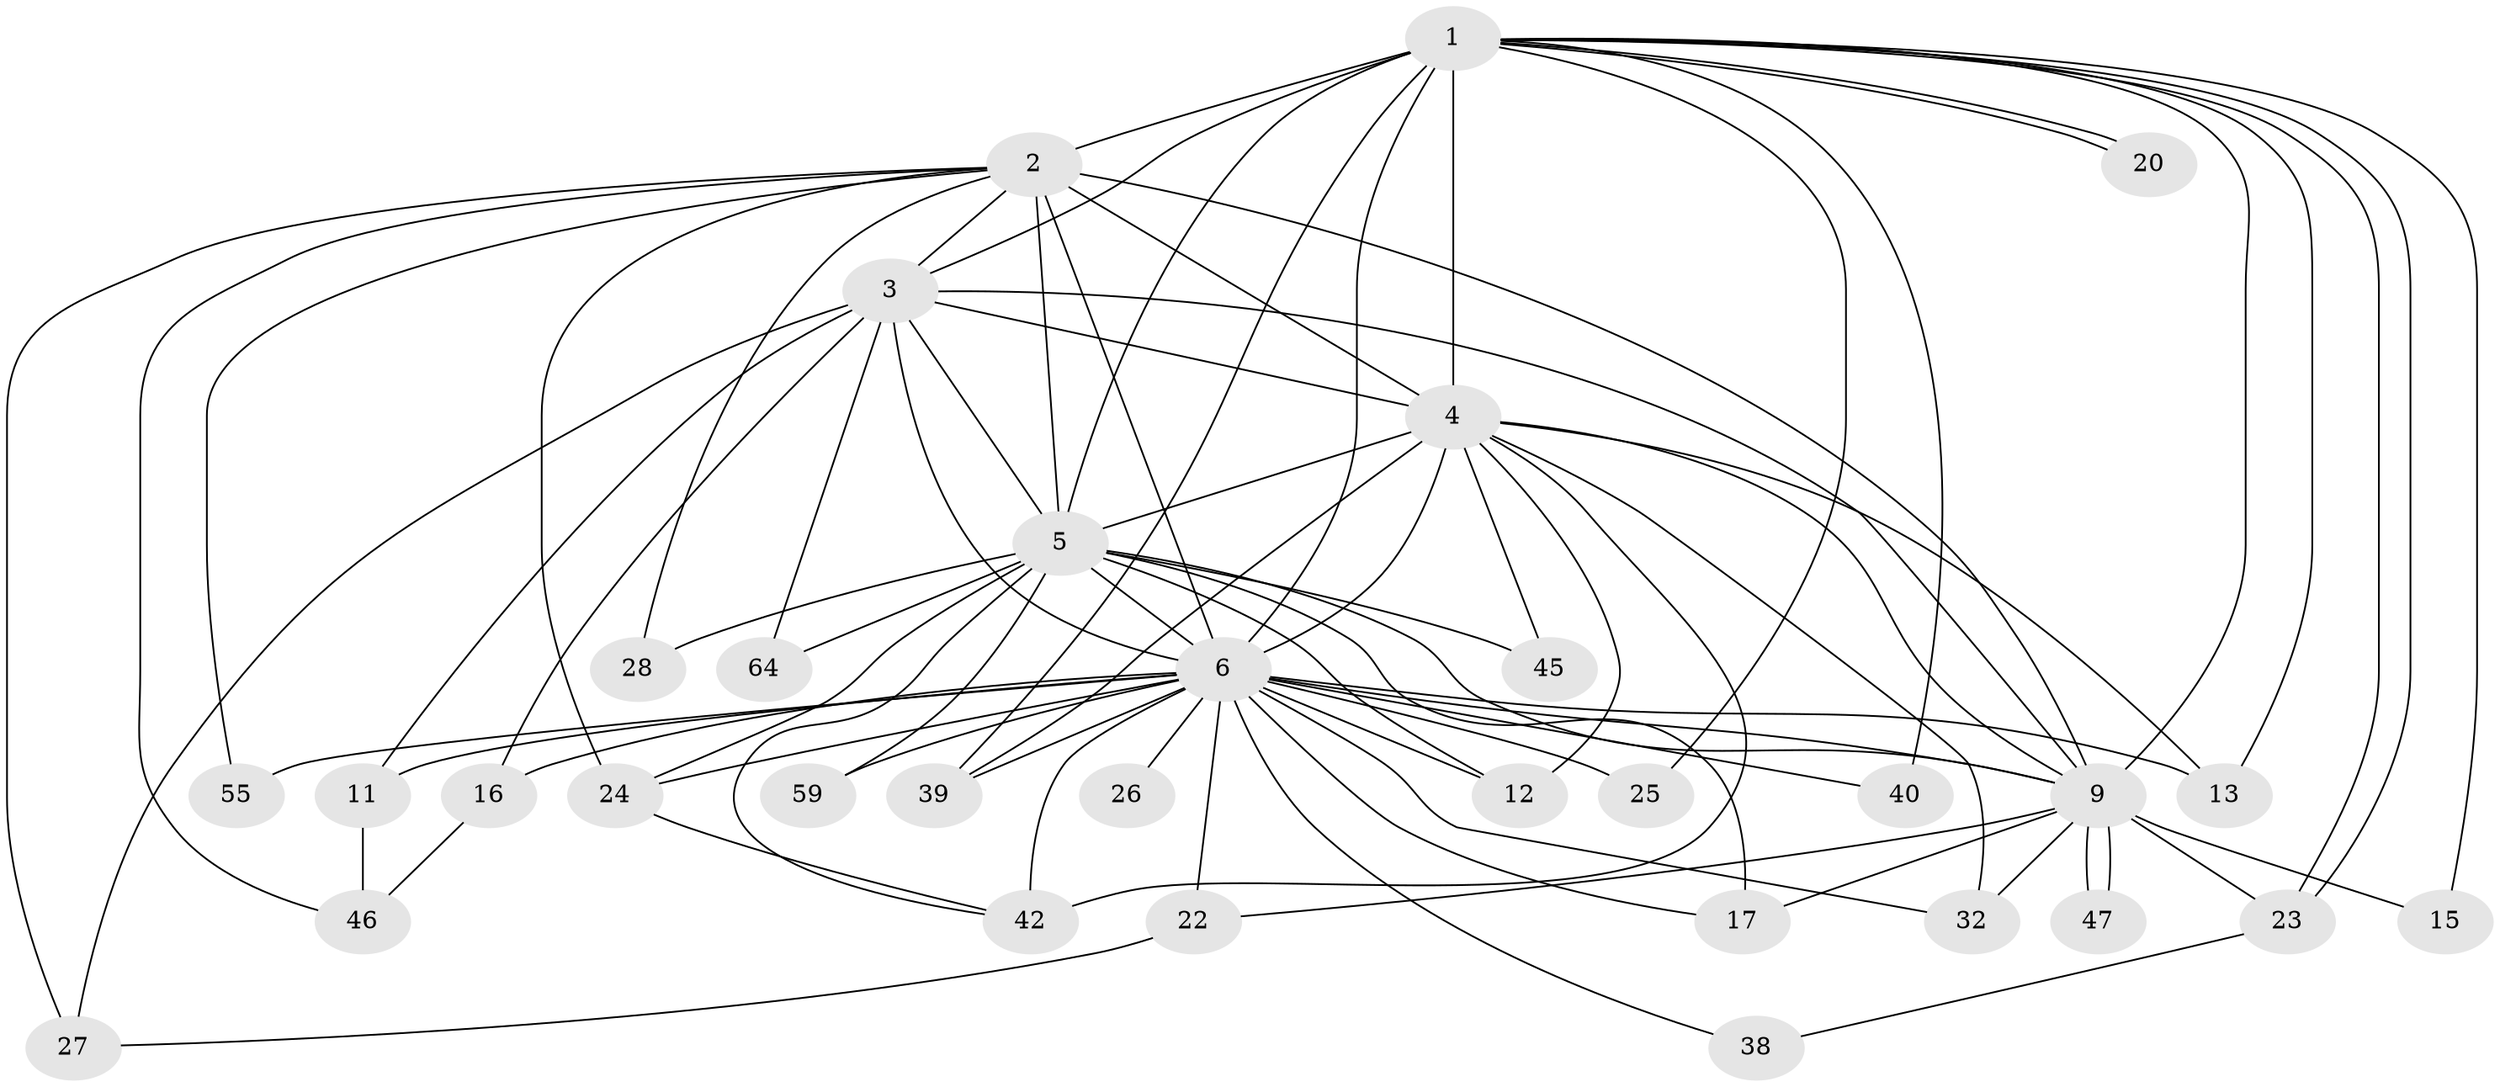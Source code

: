// original degree distribution, {20: 0.015384615384615385, 16: 0.046153846153846156, 11: 0.015384615384615385, 21: 0.015384615384615385, 19: 0.03076923076923077, 18: 0.015384615384615385, 17: 0.015384615384615385, 3: 0.3076923076923077, 2: 0.49230769230769234, 5: 0.015384615384615385, 4: 0.03076923076923077}
// Generated by graph-tools (version 1.1) at 2025/14/03/09/25 04:14:18]
// undirected, 32 vertices, 81 edges
graph export_dot {
graph [start="1"]
  node [color=gray90,style=filled];
  1;
  2;
  3 [super="+51"];
  4 [super="+21+8"];
  5 [super="+33+35"];
  6 [super="+10+29+7+36+62+30+50+54"];
  9;
  11;
  12 [super="+19"];
  13;
  15;
  16 [super="+49"];
  17 [super="+56"];
  20;
  22;
  23 [super="+34"];
  24 [super="+60"];
  25;
  26;
  27;
  28 [super="+37"];
  32;
  38;
  39 [super="+48"];
  40;
  42 [super="+52+58"];
  45;
  46;
  47;
  55;
  59;
  64;
  1 -- 2;
  1 -- 3;
  1 -- 4 [weight=2];
  1 -- 5 [weight=2];
  1 -- 6 [weight=4];
  1 -- 9;
  1 -- 13;
  1 -- 15;
  1 -- 20;
  1 -- 20;
  1 -- 23;
  1 -- 23;
  1 -- 25;
  1 -- 39;
  1 -- 40;
  2 -- 3;
  2 -- 4 [weight=3];
  2 -- 5;
  2 -- 6 [weight=3];
  2 -- 9;
  2 -- 24;
  2 -- 27;
  2 -- 28 [weight=2];
  2 -- 46;
  2 -- 55;
  3 -- 4 [weight=3];
  3 -- 5 [weight=2];
  3 -- 6 [weight=5];
  3 -- 9;
  3 -- 11;
  3 -- 16;
  3 -- 64;
  3 -- 27;
  4 -- 5 [weight=3];
  4 -- 6 [weight=7];
  4 -- 9 [weight=3];
  4 -- 42;
  4 -- 32;
  4 -- 39;
  4 -- 12 [weight=2];
  4 -- 45;
  4 -- 13;
  5 -- 6 [weight=5];
  5 -- 9;
  5 -- 24;
  5 -- 28;
  5 -- 45;
  5 -- 59;
  5 -- 64;
  5 -- 42;
  5 -- 17;
  5 -- 12;
  6 -- 9 [weight=3];
  6 -- 12;
  6 -- 17;
  6 -- 22;
  6 -- 26 [weight=2];
  6 -- 40;
  6 -- 55;
  6 -- 59;
  6 -- 32;
  6 -- 38;
  6 -- 42 [weight=2];
  6 -- 11;
  6 -- 16;
  6 -- 25;
  6 -- 24;
  6 -- 13;
  6 -- 39;
  9 -- 15;
  9 -- 17;
  9 -- 22;
  9 -- 32;
  9 -- 47;
  9 -- 47;
  9 -- 23;
  11 -- 46;
  16 -- 46;
  22 -- 27;
  23 -- 38;
  24 -- 42;
}

